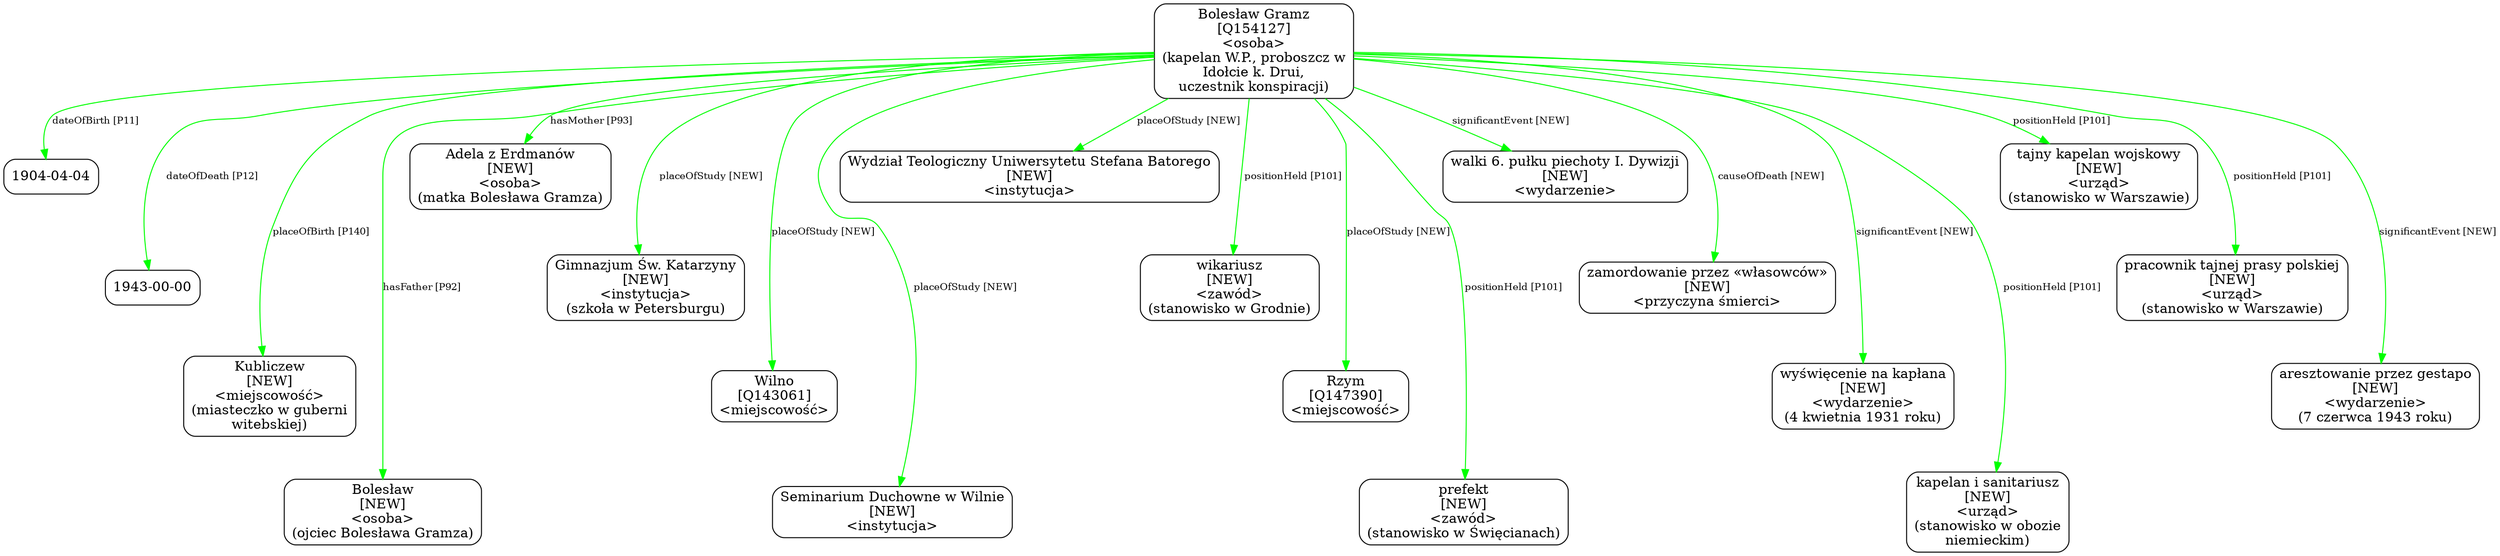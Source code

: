 digraph {
	node [shape=box,
		style=rounded
	];
	edge [fontsize=10];
	"Bolesław Gramz
[Q154127]
<osoba>
(kapelan W.P., proboszcz w
Idołcie k. Drui,
uczestnik konspiracji)"	[color=black,
		label="Bolesław Gramz
[Q154127]
<osoba>
(kapelan W.P., proboszcz w
Idołcie k. Drui,
uczestnik konspiracji)"];
	"Bolesław Gramz
[Q154127]
<osoba>
(kapelan W.P., proboszcz w
Idołcie k. Drui,
uczestnik konspiracji)" -> "1904-04-04"	[color=green,
		label="dateOfBirth [P11]",
		minlen=1];
	"Bolesław Gramz
[Q154127]
<osoba>
(kapelan W.P., proboszcz w
Idołcie k. Drui,
uczestnik konspiracji)" -> "1943-00-00"	[color=green,
		label="dateOfDeath [P12]",
		minlen=2];
	"Bolesław Gramz
[Q154127]
<osoba>
(kapelan W.P., proboszcz w
Idołcie k. Drui,
uczestnik konspiracji)" -> "Kubliczew
[NEW]
<miejscowość>
(miasteczko w guberni
witebskiej)"	[color=green,
		label="placeOfBirth [P140]",
		minlen=3];
	"Bolesław Gramz
[Q154127]
<osoba>
(kapelan W.P., proboszcz w
Idołcie k. Drui,
uczestnik konspiracji)" -> "Bolesław
[NEW]
<osoba>
(ojciec Bolesława Gramza)"	[color=green,
		label="hasFather [P92]",
		minlen=4];
	"Bolesław Gramz
[Q154127]
<osoba>
(kapelan W.P., proboszcz w
Idołcie k. Drui,
uczestnik konspiracji)" -> "Adela z Erdmanów
[NEW]
<osoba>
(matka Bolesława Gramza)"	[color=green,
		label="hasMother [P93]",
		minlen=1];
	"Bolesław Gramz
[Q154127]
<osoba>
(kapelan W.P., proboszcz w
Idołcie k. Drui,
uczestnik konspiracji)" -> "Gimnazjum Św. Katarzyny
[NEW]
<instytucja>
(szkoła w Petersburgu)"	[color=green,
		label="placeOfStudy [NEW]",
		minlen=2];
	"Bolesław Gramz
[Q154127]
<osoba>
(kapelan W.P., proboszcz w
Idołcie k. Drui,
uczestnik konspiracji)" -> "Wilno
[Q143061]
<miejscowość>"	[color=green,
		label="placeOfStudy [NEW]",
		minlen=3];
	"Bolesław Gramz
[Q154127]
<osoba>
(kapelan W.P., proboszcz w
Idołcie k. Drui,
uczestnik konspiracji)" -> "Seminarium Duchowne w Wilnie
[NEW]
<instytucja>"	[color=green,
		label="placeOfStudy [NEW]",
		minlen=4];
	"Bolesław Gramz
[Q154127]
<osoba>
(kapelan W.P., proboszcz w
Idołcie k. Drui,
uczestnik konspiracji)" -> "Wydział Teologiczny Uniwersytetu Stefana Batorego
[NEW]
<instytucja>"	[color=green,
		label="placeOfStudy [NEW]",
		minlen=1];
	"Bolesław Gramz
[Q154127]
<osoba>
(kapelan W.P., proboszcz w
Idołcie k. Drui,
uczestnik konspiracji)" -> "wikariusz
[NEW]
<zawód>
(stanowisko w Grodnie)"	[color=green,
		label="positionHeld [P101]",
		minlen=2];
	"Bolesław Gramz
[Q154127]
<osoba>
(kapelan W.P., proboszcz w
Idołcie k. Drui,
uczestnik konspiracji)" -> "Rzym
[Q147390]
<miejscowość>"	[color=green,
		label="placeOfStudy [NEW]",
		minlen=3];
	"Bolesław Gramz
[Q154127]
<osoba>
(kapelan W.P., proboszcz w
Idołcie k. Drui,
uczestnik konspiracji)" -> "prefekt
[NEW]
<zawód>
(stanowisko w Święcianach)"	[color=green,
		label="positionHeld [P101]",
		minlen=4];
	"Bolesław Gramz
[Q154127]
<osoba>
(kapelan W.P., proboszcz w
Idołcie k. Drui,
uczestnik konspiracji)" -> "walki 6. pułku piechoty I. Dywizji
[NEW]
<wydarzenie>"	[color=green,
		label="significantEvent [NEW]",
		minlen=1];
	"Bolesław Gramz
[Q154127]
<osoba>
(kapelan W.P., proboszcz w
Idołcie k. Drui,
uczestnik konspiracji)" -> "zamordowanie przez «własowców»
[NEW]
<przyczyna śmierci>"	[color=green,
		label="causeOfDeath [NEW]",
		minlen=2];
	"Bolesław Gramz
[Q154127]
<osoba>
(kapelan W.P., proboszcz w
Idołcie k. Drui,
uczestnik konspiracji)" -> "wyświęcenie na kapłana
[NEW]
<wydarzenie>
(4 kwietnia 1931 roku)"	[color=green,
		label="significantEvent [NEW]",
		minlen=3];
	"Bolesław Gramz
[Q154127]
<osoba>
(kapelan W.P., proboszcz w
Idołcie k. Drui,
uczestnik konspiracji)" -> "kapelan i sanitariusz
[NEW]
<urząd>
(stanowisko w obozie
niemieckim)"	[color=green,
		label="positionHeld [P101]",
		minlen=4];
	"Bolesław Gramz
[Q154127]
<osoba>
(kapelan W.P., proboszcz w
Idołcie k. Drui,
uczestnik konspiracji)" -> "tajny kapelan wojskowy
[NEW]
<urząd>
(stanowisko w Warszawie)"	[color=green,
		label="positionHeld [P101]",
		minlen=1];
	"Bolesław Gramz
[Q154127]
<osoba>
(kapelan W.P., proboszcz w
Idołcie k. Drui,
uczestnik konspiracji)" -> "pracownik tajnej prasy polskiej
[NEW]
<urząd>
(stanowisko w Warszawie)"	[color=green,
		label="positionHeld [P101]",
		minlen=2];
	"Bolesław Gramz
[Q154127]
<osoba>
(kapelan W.P., proboszcz w
Idołcie k. Drui,
uczestnik konspiracji)" -> "aresztowanie przez gestapo
[NEW]
<wydarzenie>
(7 czerwca 1943 roku)"	[color=green,
		label="significantEvent [NEW]",
		minlen=3];
}
